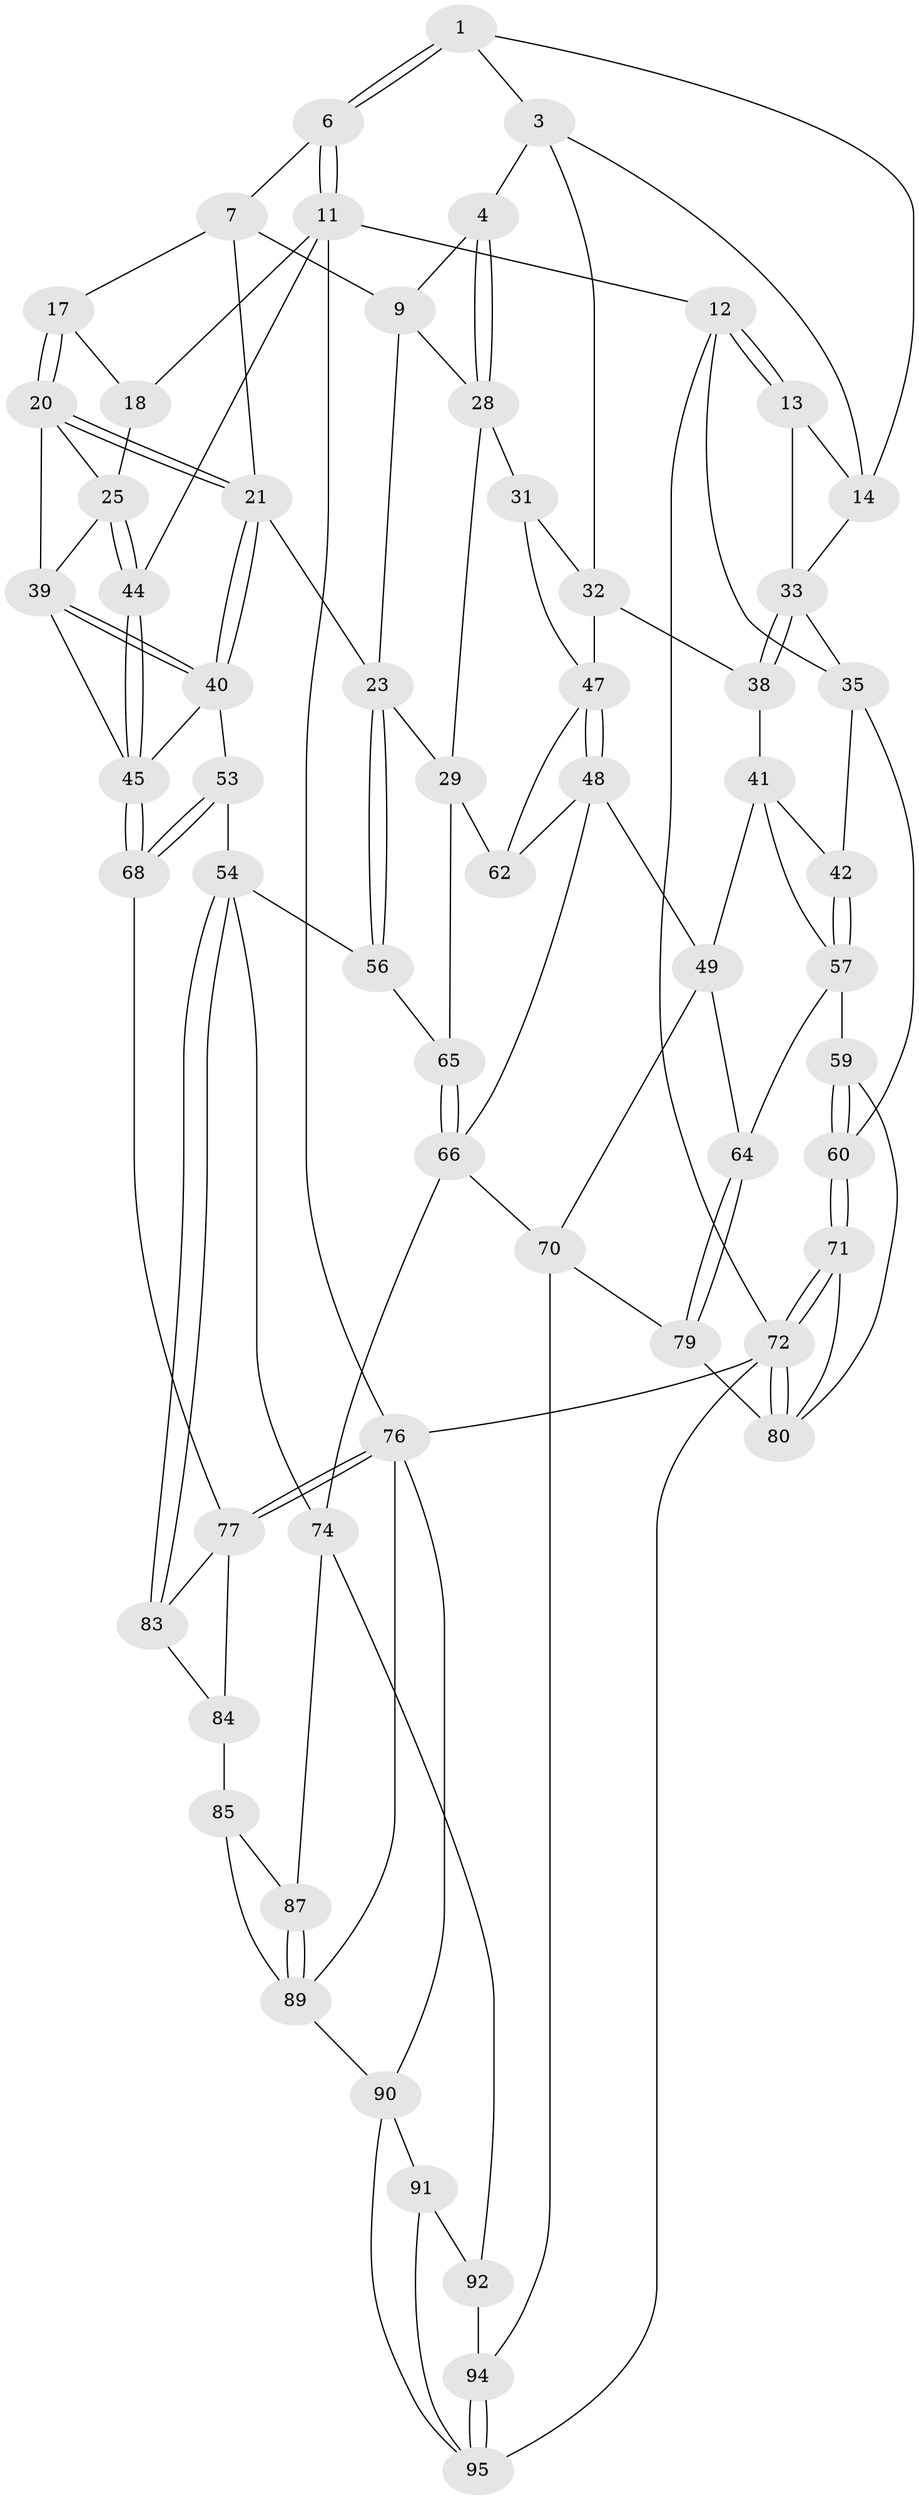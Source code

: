 // original degree distribution, {3: 0.02, 4: 0.26, 5: 0.48, 6: 0.24}
// Generated by graph-tools (version 1.1) at 2025/11/02/27/25 16:11:53]
// undirected, 61 vertices, 136 edges
graph export_dot {
graph [start="1"]
  node [color=gray90,style=filled];
  1 [pos="+0.5887483632184727+0",super="+2"];
  3 [pos="+0.36660429586259324+0.1854828025244376",super="+15"];
  4 [pos="+0.38219856370281724+0.18628806180145663",super="+5"];
  6 [pos="+0.6974166215568226+0"];
  7 [pos="+0.6981839399158103+0",super="+8"];
  9 [pos="+0.5658119229531002+0.13728556195088235",super="+10"];
  11 [pos="+1+0",super="+19"];
  12 [pos="+0+0"];
  13 [pos="+0+0"];
  14 [pos="+0.09373918198809031+0",super="+16"];
  17 [pos="+0.8048769297455237+0.08247807610974348"];
  18 [pos="+0.9247258058665045+0.15772243956865845"];
  20 [pos="+0.8027175298615843+0.2363011886314295",super="+27"];
  21 [pos="+0.6780620571559358+0.3007854973987455",super="+22"];
  23 [pos="+0.6208027828355991+0.3368783500799414",super="+24"];
  25 [pos="+0.9355737081978432+0.2501510973154141",super="+26"];
  28 [pos="+0.43501191983309295+0.20811932246856865",super="+30"];
  29 [pos="+0.5414038575938447+0.33157533140590273",super="+61"];
  31 [pos="+0.4605016728356096+0.34321809581230217"];
  32 [pos="+0.36089809002732104+0.31878676887310375",super="+37"];
  33 [pos="+0.27370020478895535+0.22293993948579513",super="+34"];
  35 [pos="+0.0887581665551721+0.3348163621319349",super="+36"];
  38 [pos="+0.2523314983021895+0.27970273480002006"];
  39 [pos="+0.8271124766209789+0.3472252955052364",super="+43"];
  40 [pos="+0.8074307166061948+0.39884767434012736",super="+51"];
  41 [pos="+0.20912158848657086+0.31098091050109505",super="+50"];
  42 [pos="+0.09193023449578067+0.33805743077986433"];
  44 [pos="+1+0.36366368220983447"];
  45 [pos="+1+0.41550316978828",super="+46"];
  47 [pos="+0.3195765681929357+0.43343000334153126",super="+52"];
  48 [pos="+0.30746785389448716+0.46422898392992124",super="+67"];
  49 [pos="+0.28754600218288856+0.4730709869005263",super="+63"];
  53 [pos="+0.7885739129670811+0.5551614737593351"];
  54 [pos="+0.7294945535324027+0.6022131789965067",super="+55"];
  56 [pos="+0.6684688982510899+0.5301525663992238"];
  57 [pos="+0.09936457279543613+0.36496941931652743",super="+58"];
  59 [pos="+0.07759316451281206+0.5479272849946432"];
  60 [pos="+0+0.534520678772153"];
  62 [pos="+0.4926345028946883+0.42581393687757935"];
  64 [pos="+0.15762648544080962+0.5632590667190415"];
  65 [pos="+0.5475906699689416+0.503602777776475"];
  66 [pos="+0.4436083612707061+0.5686430777438819",super="+69"];
  68 [pos="+1+0.5769196597131893"];
  70 [pos="+0.3921559986612167+0.7148775736513965",super="+82"];
  71 [pos="+0+0.9110504691950548"];
  72 [pos="+0+0.9414264449573809",super="+73"];
  74 [pos="+0.6169158134712766+0.6702466128222672",super="+75"];
  76 [pos="+1+1",super="+97"];
  77 [pos="+1+1",super="+78"];
  79 [pos="+0.2080397266807889+0.7921046280727686"];
  80 [pos="+0.0856836323423733+0.7826064826869521",super="+81"];
  83 [pos="+0.7986264871551871+0.694264965148751"];
  84 [pos="+0.7960809771097025+0.7557820233870322",super="+88"];
  85 [pos="+0.7684028714193518+0.8595033448856993",super="+86"];
  87 [pos="+0.6743498275786914+0.8223898012820416"];
  89 [pos="+0.5200302433955223+0.8788264171137419",super="+96"];
  90 [pos="+0.5186673966278116+0.8785152535866007",super="+100"];
  91 [pos="+0.5022514752490468+0.8667335725286104",super="+98"];
  92 [pos="+0.4829461264966473+0.7812994902272652",super="+93"];
  94 [pos="+0.22279962485638788+0.8279326305869217"];
  95 [pos="+0+1",super="+99"];
  1 -- 6;
  1 -- 6;
  1 -- 3;
  1 -- 14;
  3 -- 4;
  3 -- 32;
  3 -- 14;
  4 -- 28;
  4 -- 28;
  4 -- 9;
  6 -- 7;
  6 -- 11;
  6 -- 11;
  7 -- 17;
  7 -- 9;
  7 -- 21;
  9 -- 23;
  9 -- 28;
  11 -- 12;
  11 -- 76;
  11 -- 18;
  11 -- 44;
  12 -- 13;
  12 -- 13;
  12 -- 72;
  12 -- 35;
  13 -- 14;
  13 -- 33;
  14 -- 33;
  17 -- 18;
  17 -- 20;
  17 -- 20;
  18 -- 25;
  20 -- 21;
  20 -- 21;
  20 -- 25;
  20 -- 39;
  21 -- 40;
  21 -- 40;
  21 -- 23;
  23 -- 56;
  23 -- 56;
  23 -- 29;
  25 -- 44;
  25 -- 44;
  25 -- 39;
  28 -- 29;
  28 -- 31;
  29 -- 65;
  29 -- 62;
  31 -- 32;
  31 -- 47;
  32 -- 38;
  32 -- 47;
  33 -- 38;
  33 -- 38;
  33 -- 35;
  35 -- 42;
  35 -- 60;
  38 -- 41;
  39 -- 40;
  39 -- 40;
  39 -- 45;
  40 -- 53;
  40 -- 45;
  41 -- 42;
  41 -- 57;
  41 -- 49;
  42 -- 57;
  42 -- 57;
  44 -- 45;
  44 -- 45;
  45 -- 68;
  45 -- 68;
  47 -- 48;
  47 -- 48;
  47 -- 62;
  48 -- 49;
  48 -- 66;
  48 -- 62;
  49 -- 64;
  49 -- 70;
  53 -- 54;
  53 -- 68;
  53 -- 68;
  54 -- 83;
  54 -- 83;
  54 -- 56;
  54 -- 74;
  56 -- 65;
  57 -- 64;
  57 -- 59;
  59 -- 60;
  59 -- 60;
  59 -- 80;
  60 -- 71;
  60 -- 71;
  64 -- 79;
  64 -- 79;
  65 -- 66;
  65 -- 66;
  66 -- 74;
  66 -- 70;
  68 -- 77;
  70 -- 94;
  70 -- 79;
  71 -- 72;
  71 -- 72;
  71 -- 80;
  72 -- 80;
  72 -- 80;
  72 -- 95;
  72 -- 76;
  74 -- 87;
  74 -- 92;
  76 -- 77;
  76 -- 77;
  76 -- 90;
  76 -- 89;
  77 -- 84;
  77 -- 83;
  79 -- 80;
  83 -- 84;
  84 -- 85 [weight=2];
  85 -- 87;
  85 -- 89;
  87 -- 89;
  87 -- 89;
  89 -- 90;
  90 -- 91;
  90 -- 95;
  91 -- 92 [weight=2];
  91 -- 95;
  92 -- 94;
  94 -- 95;
  94 -- 95;
}
